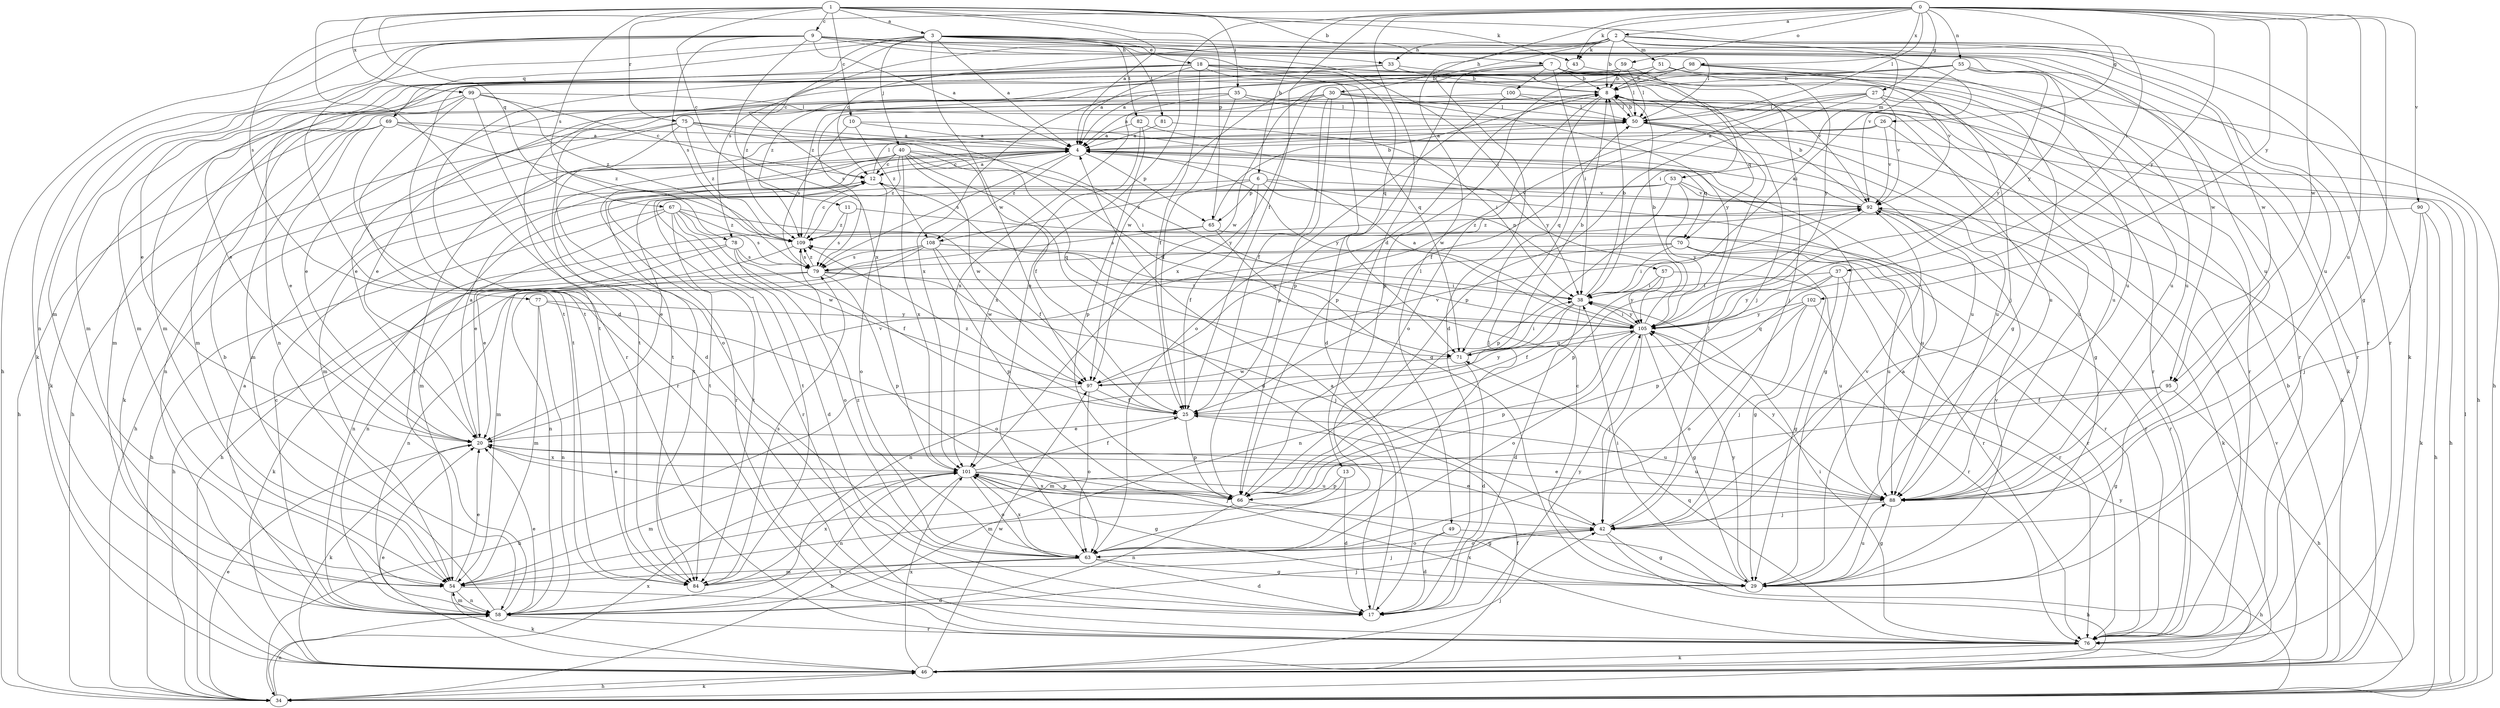strict digraph  {
0;
1;
2;
3;
4;
6;
7;
8;
9;
10;
11;
12;
13;
17;
18;
20;
25;
26;
27;
29;
30;
33;
34;
35;
37;
38;
40;
42;
43;
46;
49;
50;
51;
53;
54;
55;
57;
58;
59;
63;
65;
66;
67;
69;
70;
71;
75;
76;
77;
78;
79;
81;
82;
84;
88;
90;
92;
95;
97;
98;
99;
100;
101;
102;
105;
108;
109;
0 -> 2  [label=a];
0 -> 6  [label=b];
0 -> 13  [label=d];
0 -> 25  [label=f];
0 -> 26  [label=g];
0 -> 27  [label=g];
0 -> 29  [label=g];
0 -> 43  [label=k];
0 -> 49  [label=l];
0 -> 50  [label=l];
0 -> 55  [label=n];
0 -> 59  [label=o];
0 -> 63  [label=o];
0 -> 77  [label=s];
0 -> 88  [label=u];
0 -> 90  [label=v];
0 -> 95  [label=w];
0 -> 98  [label=x];
0 -> 102  [label=y];
0 -> 105  [label=y];
1 -> 3  [label=a];
1 -> 4  [label=a];
1 -> 7  [label=b];
1 -> 9  [label=c];
1 -> 10  [label=c];
1 -> 11  [label=c];
1 -> 17  [label=d];
1 -> 35  [label=i];
1 -> 37  [label=i];
1 -> 43  [label=k];
1 -> 65  [label=p];
1 -> 67  [label=q];
1 -> 75  [label=r];
1 -> 78  [label=s];
1 -> 99  [label=x];
2 -> 8  [label=b];
2 -> 12  [label=c];
2 -> 17  [label=d];
2 -> 30  [label=h];
2 -> 33  [label=h];
2 -> 43  [label=k];
2 -> 46  [label=k];
2 -> 51  [label=m];
2 -> 53  [label=m];
2 -> 76  [label=r];
2 -> 78  [label=s];
2 -> 88  [label=u];
2 -> 95  [label=w];
3 -> 4  [label=a];
3 -> 12  [label=c];
3 -> 18  [label=e];
3 -> 40  [label=j];
3 -> 54  [label=m];
3 -> 69  [label=q];
3 -> 76  [label=r];
3 -> 81  [label=t];
3 -> 82  [label=t];
3 -> 84  [label=t];
3 -> 88  [label=u];
3 -> 92  [label=v];
3 -> 95  [label=w];
3 -> 97  [label=w];
4 -> 12  [label=c];
4 -> 29  [label=g];
4 -> 54  [label=m];
4 -> 65  [label=p];
4 -> 70  [label=q];
4 -> 79  [label=s];
4 -> 84  [label=t];
4 -> 105  [label=y];
4 -> 108  [label=z];
6 -> 25  [label=f];
6 -> 54  [label=m];
6 -> 57  [label=n];
6 -> 65  [label=p];
6 -> 88  [label=u];
6 -> 92  [label=v];
6 -> 108  [label=z];
7 -> 8  [label=b];
7 -> 20  [label=e];
7 -> 29  [label=g];
7 -> 38  [label=i];
7 -> 42  [label=j];
7 -> 50  [label=l];
7 -> 66  [label=p];
7 -> 76  [label=r];
7 -> 97  [label=w];
7 -> 100  [label=x];
8 -> 50  [label=l];
8 -> 54  [label=m];
8 -> 63  [label=o];
8 -> 66  [label=p];
8 -> 70  [label=q];
8 -> 71  [label=q];
9 -> 4  [label=a];
9 -> 33  [label=h];
9 -> 34  [label=h];
9 -> 38  [label=i];
9 -> 46  [label=k];
9 -> 50  [label=l];
9 -> 58  [label=n];
9 -> 71  [label=q];
9 -> 79  [label=s];
9 -> 84  [label=t];
9 -> 101  [label=x];
9 -> 105  [label=y];
10 -> 4  [label=a];
10 -> 79  [label=s];
10 -> 105  [label=y];
10 -> 108  [label=z];
11 -> 76  [label=r];
11 -> 79  [label=s];
11 -> 109  [label=z];
12 -> 4  [label=a];
12 -> 50  [label=l];
12 -> 63  [label=o];
12 -> 76  [label=r];
12 -> 84  [label=t];
12 -> 92  [label=v];
13 -> 17  [label=d];
13 -> 54  [label=m];
13 -> 66  [label=p];
17 -> 4  [label=a];
17 -> 105  [label=y];
18 -> 4  [label=a];
18 -> 8  [label=b];
18 -> 17  [label=d];
18 -> 20  [label=e];
18 -> 25  [label=f];
18 -> 42  [label=j];
18 -> 54  [label=m];
18 -> 71  [label=q];
18 -> 76  [label=r];
18 -> 92  [label=v];
20 -> 4  [label=a];
20 -> 46  [label=k];
20 -> 88  [label=u];
20 -> 92  [label=v];
20 -> 101  [label=x];
25 -> 20  [label=e];
25 -> 66  [label=p];
25 -> 88  [label=u];
25 -> 109  [label=z];
26 -> 4  [label=a];
26 -> 84  [label=t];
26 -> 88  [label=u];
26 -> 92  [label=v];
27 -> 25  [label=f];
27 -> 50  [label=l];
27 -> 66  [label=p];
27 -> 76  [label=r];
27 -> 88  [label=u];
27 -> 92  [label=v];
27 -> 97  [label=w];
29 -> 4  [label=a];
29 -> 12  [label=c];
29 -> 38  [label=i];
29 -> 88  [label=u];
29 -> 92  [label=v];
29 -> 105  [label=y];
30 -> 4  [label=a];
30 -> 20  [label=e];
30 -> 25  [label=f];
30 -> 50  [label=l];
30 -> 66  [label=p];
30 -> 76  [label=r];
30 -> 79  [label=s];
30 -> 105  [label=y];
33 -> 8  [label=b];
33 -> 54  [label=m];
33 -> 88  [label=u];
33 -> 109  [label=z];
34 -> 20  [label=e];
34 -> 46  [label=k];
34 -> 50  [label=l];
34 -> 58  [label=n];
34 -> 101  [label=x];
35 -> 20  [label=e];
35 -> 25  [label=f];
35 -> 34  [label=h];
35 -> 50  [label=l];
35 -> 84  [label=t];
35 -> 88  [label=u];
35 -> 101  [label=x];
37 -> 29  [label=g];
37 -> 38  [label=i];
37 -> 66  [label=p];
37 -> 76  [label=r];
37 -> 105  [label=y];
38 -> 8  [label=b];
38 -> 17  [label=d];
38 -> 25  [label=f];
38 -> 58  [label=n];
38 -> 105  [label=y];
40 -> 12  [label=c];
40 -> 17  [label=d];
40 -> 34  [label=h];
40 -> 38  [label=i];
40 -> 71  [label=q];
40 -> 76  [label=r];
40 -> 97  [label=w];
40 -> 101  [label=x];
40 -> 105  [label=y];
40 -> 109  [label=z];
42 -> 20  [label=e];
42 -> 29  [label=g];
42 -> 34  [label=h];
42 -> 50  [label=l];
42 -> 63  [label=o];
42 -> 92  [label=v];
43 -> 42  [label=j];
43 -> 101  [label=x];
46 -> 8  [label=b];
46 -> 20  [label=e];
46 -> 25  [label=f];
46 -> 34  [label=h];
46 -> 42  [label=j];
46 -> 92  [label=v];
46 -> 97  [label=w];
46 -> 101  [label=x];
46 -> 105  [label=y];
49 -> 17  [label=d];
49 -> 34  [label=h];
49 -> 63  [label=o];
50 -> 4  [label=a];
50 -> 8  [label=b];
50 -> 29  [label=g];
50 -> 46  [label=k];
51 -> 8  [label=b];
51 -> 46  [label=k];
51 -> 54  [label=m];
51 -> 105  [label=y];
51 -> 109  [label=z];
53 -> 20  [label=e];
53 -> 34  [label=h];
53 -> 66  [label=p];
53 -> 84  [label=t];
53 -> 92  [label=v];
53 -> 105  [label=y];
54 -> 17  [label=d];
54 -> 20  [label=e];
54 -> 46  [label=k];
54 -> 58  [label=n];
55 -> 8  [label=b];
55 -> 38  [label=i];
55 -> 76  [label=r];
55 -> 88  [label=u];
55 -> 97  [label=w];
55 -> 101  [label=x];
55 -> 105  [label=y];
57 -> 38  [label=i];
57 -> 58  [label=n];
57 -> 88  [label=u];
57 -> 105  [label=y];
58 -> 4  [label=a];
58 -> 8  [label=b];
58 -> 12  [label=c];
58 -> 20  [label=e];
58 -> 42  [label=j];
58 -> 50  [label=l];
58 -> 54  [label=m];
58 -> 76  [label=r];
59 -> 8  [label=b];
59 -> 38  [label=i];
59 -> 50  [label=l];
59 -> 58  [label=n];
59 -> 84  [label=t];
63 -> 17  [label=d];
63 -> 29  [label=g];
63 -> 50  [label=l];
63 -> 54  [label=m];
63 -> 84  [label=t];
63 -> 101  [label=x];
63 -> 109  [label=z];
65 -> 8  [label=b];
65 -> 34  [label=h];
65 -> 71  [label=q];
65 -> 76  [label=r];
65 -> 79  [label=s];
66 -> 20  [label=e];
66 -> 29  [label=g];
66 -> 58  [label=n];
66 -> 101  [label=x];
67 -> 17  [label=d];
67 -> 20  [label=e];
67 -> 25  [label=f];
67 -> 34  [label=h];
67 -> 79  [label=s];
67 -> 84  [label=t];
67 -> 97  [label=w];
67 -> 109  [label=z];
69 -> 4  [label=a];
69 -> 20  [label=e];
69 -> 34  [label=h];
69 -> 46  [label=k];
69 -> 54  [label=m];
69 -> 76  [label=r];
69 -> 88  [label=u];
69 -> 109  [label=z];
70 -> 29  [label=g];
70 -> 38  [label=i];
70 -> 58  [label=n];
70 -> 76  [label=r];
70 -> 79  [label=s];
70 -> 88  [label=u];
71 -> 8  [label=b];
71 -> 17  [label=d];
71 -> 38  [label=i];
71 -> 97  [label=w];
75 -> 4  [label=a];
75 -> 25  [label=f];
75 -> 29  [label=g];
75 -> 34  [label=h];
75 -> 58  [label=n];
75 -> 63  [label=o];
75 -> 109  [label=z];
76 -> 38  [label=i];
76 -> 46  [label=k];
76 -> 71  [label=q];
76 -> 101  [label=x];
77 -> 54  [label=m];
77 -> 58  [label=n];
77 -> 63  [label=o];
77 -> 105  [label=y];
78 -> 20  [label=e];
78 -> 25  [label=f];
78 -> 58  [label=n];
78 -> 63  [label=o];
78 -> 79  [label=s];
79 -> 38  [label=i];
79 -> 42  [label=j];
79 -> 46  [label=k];
79 -> 58  [label=n];
79 -> 66  [label=p];
79 -> 109  [label=z];
81 -> 4  [label=a];
81 -> 38  [label=i];
82 -> 4  [label=a];
82 -> 66  [label=p];
82 -> 88  [label=u];
82 -> 101  [label=x];
84 -> 42  [label=j];
84 -> 79  [label=s];
84 -> 101  [label=x];
88 -> 20  [label=e];
88 -> 29  [label=g];
88 -> 42  [label=j];
88 -> 105  [label=y];
90 -> 34  [label=h];
90 -> 42  [label=j];
90 -> 46  [label=k];
90 -> 109  [label=z];
92 -> 4  [label=a];
92 -> 8  [label=b];
92 -> 46  [label=k];
92 -> 66  [label=p];
92 -> 76  [label=r];
92 -> 109  [label=z];
95 -> 25  [label=f];
95 -> 29  [label=g];
95 -> 34  [label=h];
95 -> 54  [label=m];
97 -> 25  [label=f];
97 -> 34  [label=h];
97 -> 63  [label=o];
97 -> 92  [label=v];
97 -> 105  [label=y];
98 -> 4  [label=a];
98 -> 8  [label=b];
98 -> 34  [label=h];
98 -> 66  [label=p];
98 -> 88  [label=u];
98 -> 92  [label=v];
98 -> 109  [label=z];
99 -> 12  [label=c];
99 -> 17  [label=d];
99 -> 46  [label=k];
99 -> 50  [label=l];
99 -> 54  [label=m];
99 -> 84  [label=t];
99 -> 109  [label=z];
100 -> 20  [label=e];
100 -> 50  [label=l];
100 -> 63  [label=o];
100 -> 76  [label=r];
101 -> 25  [label=f];
101 -> 29  [label=g];
101 -> 34  [label=h];
101 -> 42  [label=j];
101 -> 54  [label=m];
101 -> 58  [label=n];
101 -> 63  [label=o];
101 -> 66  [label=p];
101 -> 88  [label=u];
102 -> 42  [label=j];
102 -> 63  [label=o];
102 -> 71  [label=q];
102 -> 76  [label=r];
102 -> 105  [label=y];
105 -> 4  [label=a];
105 -> 8  [label=b];
105 -> 29  [label=g];
105 -> 38  [label=i];
105 -> 42  [label=j];
105 -> 63  [label=o];
105 -> 66  [label=p];
105 -> 71  [label=q];
105 -> 109  [label=z];
108 -> 34  [label=h];
108 -> 58  [label=n];
108 -> 66  [label=p];
108 -> 76  [label=r];
108 -> 79  [label=s];
108 -> 97  [label=w];
109 -> 12  [label=c];
109 -> 54  [label=m];
109 -> 79  [label=s];
}
